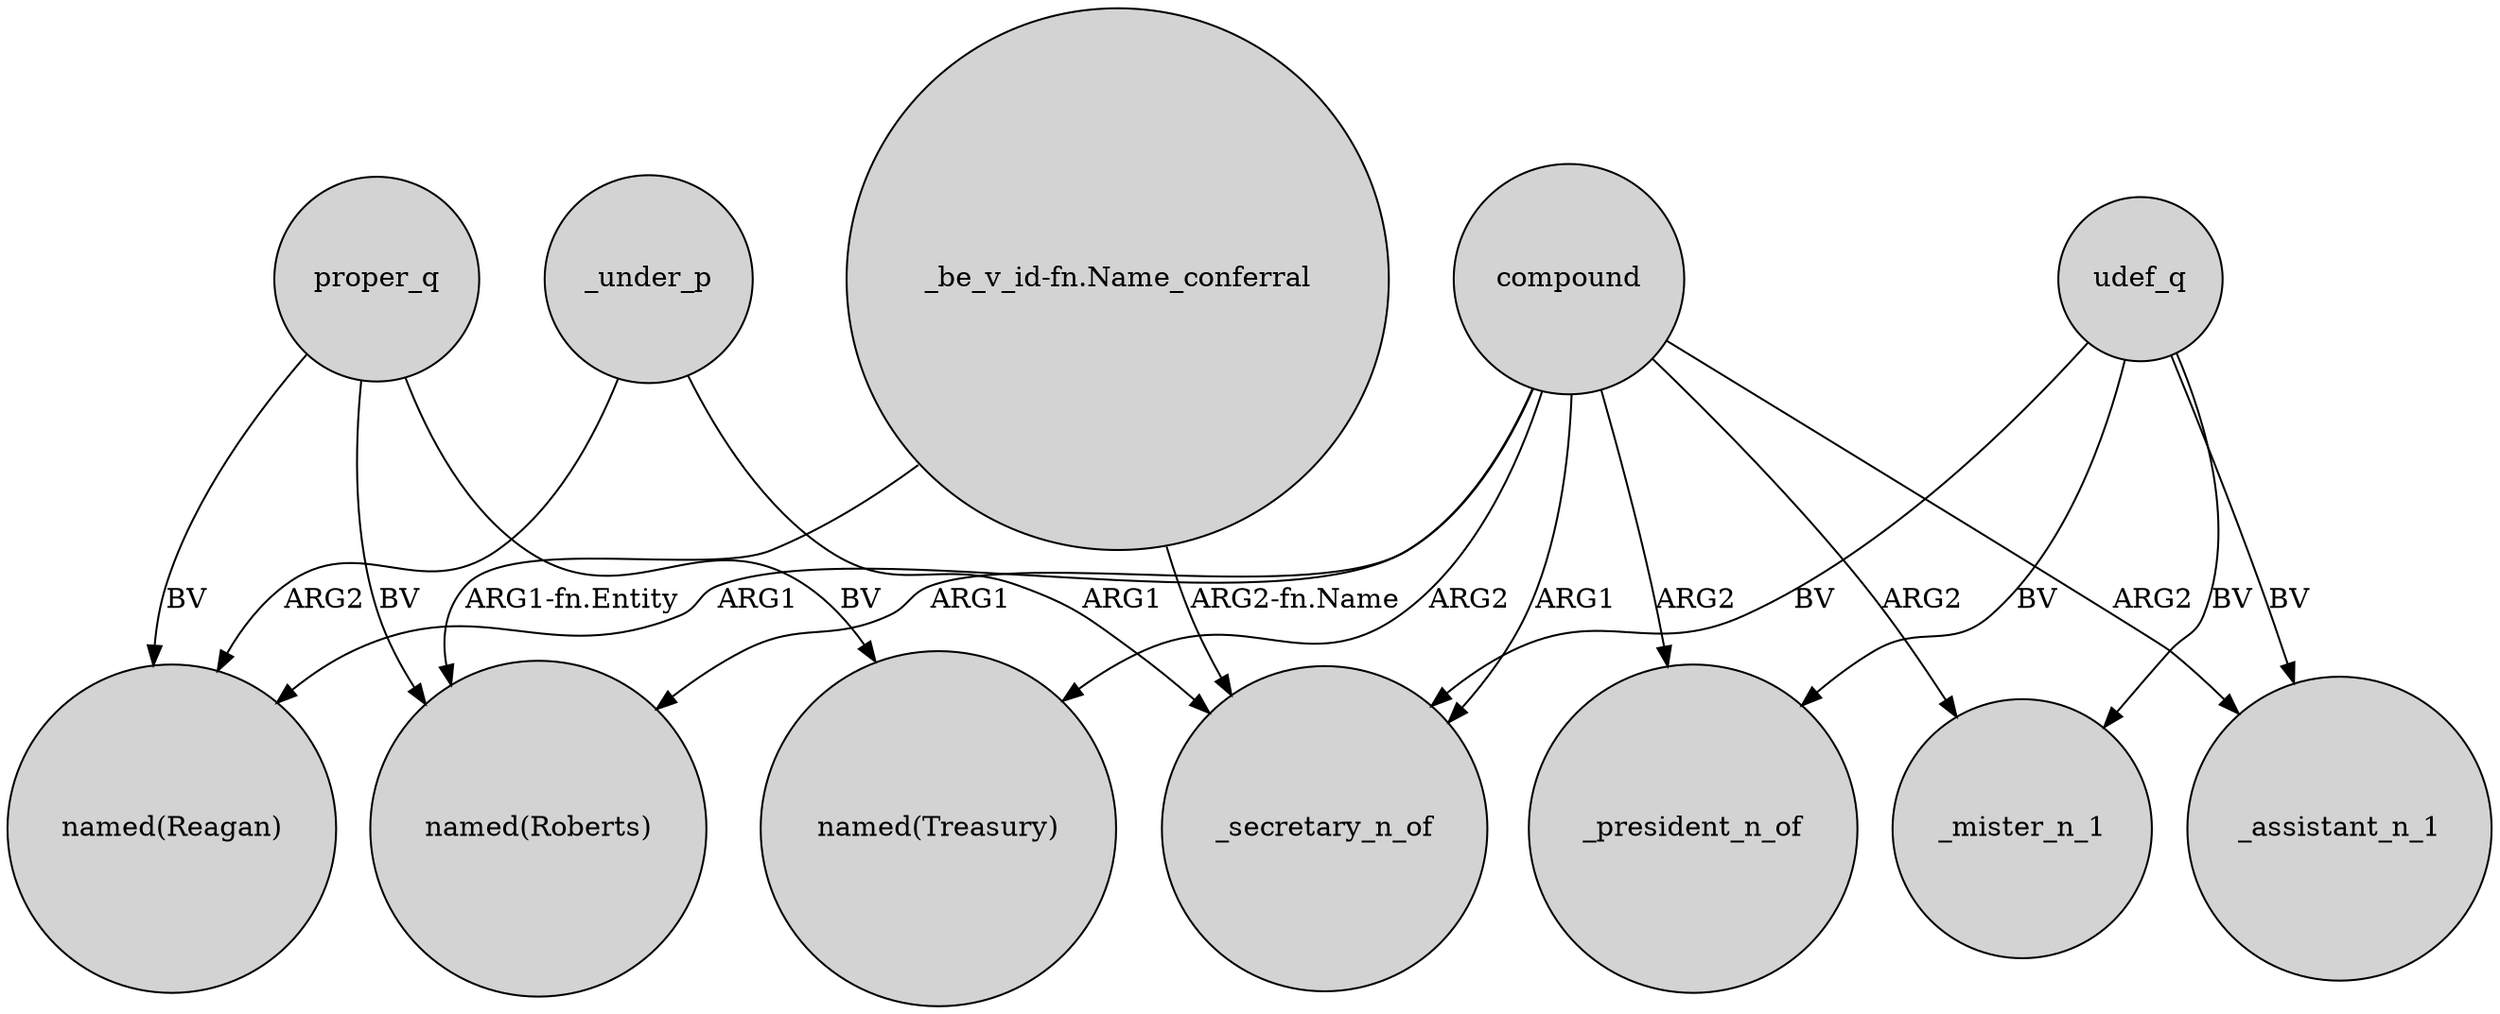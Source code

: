 digraph {
	node [shape=circle style=filled]
	compound -> "named(Roberts)" [label=ARG1]
	compound -> "named(Reagan)" [label=ARG1]
	proper_q -> "named(Reagan)" [label=BV]
	compound -> "named(Treasury)" [label=ARG2]
	compound -> _mister_n_1 [label=ARG2]
	compound -> _president_n_of [label=ARG2]
	udef_q -> _mister_n_1 [label=BV]
	_under_p -> _secretary_n_of [label=ARG1]
	compound -> _secretary_n_of [label=ARG1]
	"_be_v_id-fn.Name_conferral" -> "named(Roberts)" [label="ARG1-fn.Entity"]
	udef_q -> _president_n_of [label=BV]
	proper_q -> "named(Roberts)" [label=BV]
	"_be_v_id-fn.Name_conferral" -> _secretary_n_of [label="ARG2-fn.Name"]
	_under_p -> "named(Reagan)" [label=ARG2]
	udef_q -> _assistant_n_1 [label=BV]
	udef_q -> _secretary_n_of [label=BV]
	compound -> _assistant_n_1 [label=ARG2]
	proper_q -> "named(Treasury)" [label=BV]
}
